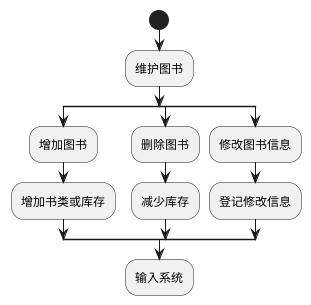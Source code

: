 @startuml
start
:维护图书;
split
:增加图书;
:增加书类或库存;
split again
:删除图书;
:减少库存;
split again
:修改图书信息;
:登记修改信息;
end split
:输入系统;
@enduml